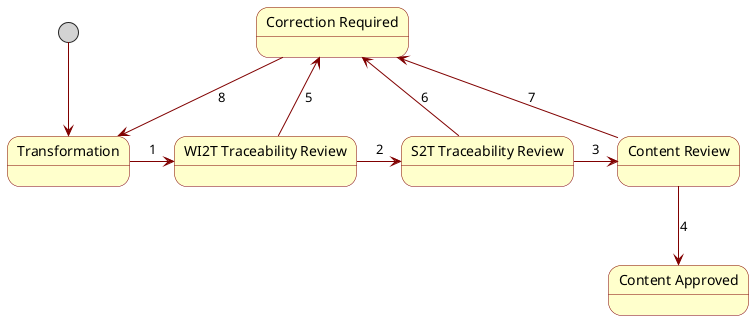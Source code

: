 @startuml
<style>
stateDiagram{
    arrow {
        LineColor Maroon
    }
    start{
        BackgroundColor LightGrey
    }
}
</style>
skinparam State {
  BackgroundColor Business
  BorderColor Maroon
  FontColor black
}
state "Transformation" as TR
state "WI2T Traceability Review" as WTR
state "S2T Traceability Review" as STR
state "Content Review" as CR
state "Content Approved" as CA
state "Correction Required" as COR

[*] -down-> TR
COR -right-> TR: 8
TR -> WTR: 1
WTR -> STR: 2
STR -> CR: 3
CR -down-> CA: 4

WTR --> COR: 5
STR -> COR: 6
CR -> COR: 7


@enduml